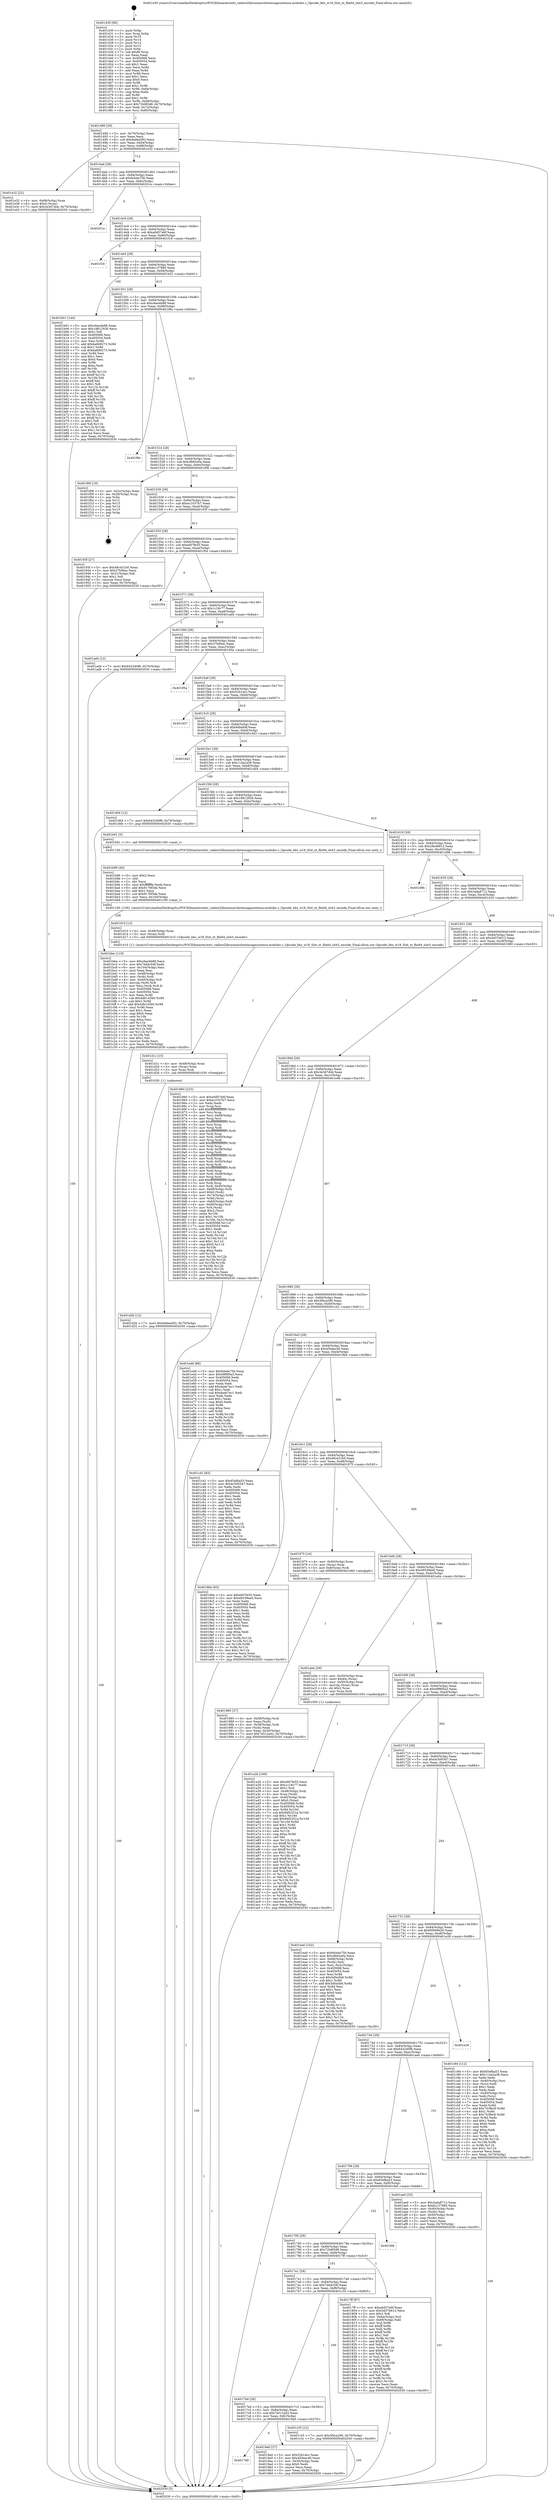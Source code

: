 digraph "0x401430" {
  label = "0x401430 (/mnt/c/Users/mathe/Desktop/tcc/POCII/binaries/extr_radare2librasmarchxtensagnuxtensa-modules.c_Opcode_bbs_w18_Slot_xt_flix64_slot3_encode_Final-ollvm.out::main(0))"
  labelloc = "t"
  node[shape=record]

  Entry [label="",width=0.3,height=0.3,shape=circle,fillcolor=black,style=filled]
  "0x401490" [label="{
     0x401490 [29]\l
     | [instrs]\l
     &nbsp;&nbsp;0x401490 \<+3\>: mov -0x70(%rbp),%eax\l
     &nbsp;&nbsp;0x401493 \<+2\>: mov %eax,%ecx\l
     &nbsp;&nbsp;0x401495 \<+6\>: sub $0x9a9ea592,%ecx\l
     &nbsp;&nbsp;0x40149b \<+6\>: mov %eax,-0x84(%rbp)\l
     &nbsp;&nbsp;0x4014a1 \<+6\>: mov %ecx,-0x88(%rbp)\l
     &nbsp;&nbsp;0x4014a7 \<+6\>: je 0000000000401e32 \<main+0xa02\>\l
  }"]
  "0x401e32" [label="{
     0x401e32 [22]\l
     | [instrs]\l
     &nbsp;&nbsp;0x401e32 \<+4\>: mov -0x68(%rbp),%rax\l
     &nbsp;&nbsp;0x401e36 \<+6\>: movl $0x0,(%rax)\l
     &nbsp;&nbsp;0x401e3c \<+7\>: movl $0x3e3d7dcb,-0x70(%rbp)\l
     &nbsp;&nbsp;0x401e43 \<+5\>: jmp 0000000000402030 \<main+0xc00\>\l
  }"]
  "0x4014ad" [label="{
     0x4014ad [28]\l
     | [instrs]\l
     &nbsp;&nbsp;0x4014ad \<+5\>: jmp 00000000004014b2 \<main+0x82\>\l
     &nbsp;&nbsp;0x4014b2 \<+6\>: mov -0x84(%rbp),%eax\l
     &nbsp;&nbsp;0x4014b8 \<+5\>: sub $0x9cb4e75b,%eax\l
     &nbsp;&nbsp;0x4014bd \<+6\>: mov %eax,-0x8c(%rbp)\l
     &nbsp;&nbsp;0x4014c3 \<+6\>: je 000000000040201e \<main+0xbee\>\l
  }"]
  Exit [label="",width=0.3,height=0.3,shape=circle,fillcolor=black,style=filled,peripheries=2]
  "0x40201e" [label="{
     0x40201e\l
  }", style=dashed]
  "0x4014c9" [label="{
     0x4014c9 [28]\l
     | [instrs]\l
     &nbsp;&nbsp;0x4014c9 \<+5\>: jmp 00000000004014ce \<main+0x9e\>\l
     &nbsp;&nbsp;0x4014ce \<+6\>: mov -0x84(%rbp),%eax\l
     &nbsp;&nbsp;0x4014d4 \<+5\>: sub $0xa0d57e6f,%eax\l
     &nbsp;&nbsp;0x4014d9 \<+6\>: mov %eax,-0x90(%rbp)\l
     &nbsp;&nbsp;0x4014df \<+6\>: je 0000000000401f18 \<main+0xae8\>\l
  }"]
  "0x401d2b" [label="{
     0x401d2b [12]\l
     | [instrs]\l
     &nbsp;&nbsp;0x401d2b \<+7\>: movl $0x9a9ea592,-0x70(%rbp)\l
     &nbsp;&nbsp;0x401d32 \<+5\>: jmp 0000000000402030 \<main+0xc00\>\l
  }"]
  "0x401f18" [label="{
     0x401f18\l
  }", style=dashed]
  "0x4014e5" [label="{
     0x4014e5 [28]\l
     | [instrs]\l
     &nbsp;&nbsp;0x4014e5 \<+5\>: jmp 00000000004014ea \<main+0xba\>\l
     &nbsp;&nbsp;0x4014ea \<+6\>: mov -0x84(%rbp),%eax\l
     &nbsp;&nbsp;0x4014f0 \<+5\>: sub $0xbc137885,%eax\l
     &nbsp;&nbsp;0x4014f5 \<+6\>: mov %eax,-0x94(%rbp)\l
     &nbsp;&nbsp;0x4014fb \<+6\>: je 0000000000401b01 \<main+0x6d1\>\l
  }"]
  "0x401d1c" [label="{
     0x401d1c [15]\l
     | [instrs]\l
     &nbsp;&nbsp;0x401d1c \<+4\>: mov -0x48(%rbp),%rax\l
     &nbsp;&nbsp;0x401d20 \<+3\>: mov (%rax),%rax\l
     &nbsp;&nbsp;0x401d23 \<+3\>: mov %rax,%rdi\l
     &nbsp;&nbsp;0x401d26 \<+5\>: call 0000000000401030 \<free@plt\>\l
     | [calls]\l
     &nbsp;&nbsp;0x401030 \{1\} (unknown)\l
  }"]
  "0x401b01" [label="{
     0x401b01 [144]\l
     | [instrs]\l
     &nbsp;&nbsp;0x401b01 \<+5\>: mov $0xc6ae4b88,%eax\l
     &nbsp;&nbsp;0x401b06 \<+5\>: mov $0x18812926,%ecx\l
     &nbsp;&nbsp;0x401b0b \<+2\>: mov $0x1,%dl\l
     &nbsp;&nbsp;0x401b0d \<+7\>: mov 0x405068,%esi\l
     &nbsp;&nbsp;0x401b14 \<+7\>: mov 0x405054,%edi\l
     &nbsp;&nbsp;0x401b1b \<+3\>: mov %esi,%r8d\l
     &nbsp;&nbsp;0x401b1e \<+7\>: add $0xba8d9273,%r8d\l
     &nbsp;&nbsp;0x401b25 \<+4\>: sub $0x1,%r8d\l
     &nbsp;&nbsp;0x401b29 \<+7\>: sub $0xba8d9273,%r8d\l
     &nbsp;&nbsp;0x401b30 \<+4\>: imul %r8d,%esi\l
     &nbsp;&nbsp;0x401b34 \<+3\>: and $0x1,%esi\l
     &nbsp;&nbsp;0x401b37 \<+3\>: cmp $0x0,%esi\l
     &nbsp;&nbsp;0x401b3a \<+4\>: sete %r9b\l
     &nbsp;&nbsp;0x401b3e \<+3\>: cmp $0xa,%edi\l
     &nbsp;&nbsp;0x401b41 \<+4\>: setl %r10b\l
     &nbsp;&nbsp;0x401b45 \<+3\>: mov %r9b,%r11b\l
     &nbsp;&nbsp;0x401b48 \<+4\>: xor $0xff,%r11b\l
     &nbsp;&nbsp;0x401b4c \<+3\>: mov %r10b,%bl\l
     &nbsp;&nbsp;0x401b4f \<+3\>: xor $0xff,%bl\l
     &nbsp;&nbsp;0x401b52 \<+3\>: xor $0x1,%dl\l
     &nbsp;&nbsp;0x401b55 \<+3\>: mov %r11b,%r14b\l
     &nbsp;&nbsp;0x401b58 \<+4\>: and $0xff,%r14b\l
     &nbsp;&nbsp;0x401b5c \<+3\>: and %dl,%r9b\l
     &nbsp;&nbsp;0x401b5f \<+3\>: mov %bl,%r15b\l
     &nbsp;&nbsp;0x401b62 \<+4\>: and $0xff,%r15b\l
     &nbsp;&nbsp;0x401b66 \<+3\>: and %dl,%r10b\l
     &nbsp;&nbsp;0x401b69 \<+3\>: or %r9b,%r14b\l
     &nbsp;&nbsp;0x401b6c \<+3\>: or %r10b,%r15b\l
     &nbsp;&nbsp;0x401b6f \<+3\>: xor %r15b,%r14b\l
     &nbsp;&nbsp;0x401b72 \<+3\>: or %bl,%r11b\l
     &nbsp;&nbsp;0x401b75 \<+4\>: xor $0xff,%r11b\l
     &nbsp;&nbsp;0x401b79 \<+3\>: or $0x1,%dl\l
     &nbsp;&nbsp;0x401b7c \<+3\>: and %dl,%r11b\l
     &nbsp;&nbsp;0x401b7f \<+3\>: or %r11b,%r14b\l
     &nbsp;&nbsp;0x401b82 \<+4\>: test $0x1,%r14b\l
     &nbsp;&nbsp;0x401b86 \<+3\>: cmovne %ecx,%eax\l
     &nbsp;&nbsp;0x401b89 \<+3\>: mov %eax,-0x70(%rbp)\l
     &nbsp;&nbsp;0x401b8c \<+5\>: jmp 0000000000402030 \<main+0xc00\>\l
  }"]
  "0x401501" [label="{
     0x401501 [28]\l
     | [instrs]\l
     &nbsp;&nbsp;0x401501 \<+5\>: jmp 0000000000401506 \<main+0xd6\>\l
     &nbsp;&nbsp;0x401506 \<+6\>: mov -0x84(%rbp),%eax\l
     &nbsp;&nbsp;0x40150c \<+5\>: sub $0xc6ae4b88,%eax\l
     &nbsp;&nbsp;0x401511 \<+6\>: mov %eax,-0x98(%rbp)\l
     &nbsp;&nbsp;0x401517 \<+6\>: je 0000000000401f8e \<main+0xb5e\>\l
  }"]
  "0x401bbe" [label="{
     0x401bbe [119]\l
     | [instrs]\l
     &nbsp;&nbsp;0x401bbe \<+5\>: mov $0xc6ae4b88,%ecx\l
     &nbsp;&nbsp;0x401bc3 \<+5\>: mov $0x7d4dc04f,%edx\l
     &nbsp;&nbsp;0x401bc8 \<+6\>: mov -0x104(%rbp),%esi\l
     &nbsp;&nbsp;0x401bce \<+3\>: imul %eax,%esi\l
     &nbsp;&nbsp;0x401bd1 \<+4\>: mov -0x48(%rbp),%rdi\l
     &nbsp;&nbsp;0x401bd5 \<+3\>: mov (%rdi),%rdi\l
     &nbsp;&nbsp;0x401bd8 \<+4\>: mov -0x40(%rbp),%r8\l
     &nbsp;&nbsp;0x401bdc \<+3\>: movslq (%r8),%r8\l
     &nbsp;&nbsp;0x401bdf \<+4\>: mov %esi,(%rdi,%r8,4)\l
     &nbsp;&nbsp;0x401be3 \<+7\>: mov 0x405068,%eax\l
     &nbsp;&nbsp;0x401bea \<+7\>: mov 0x405054,%esi\l
     &nbsp;&nbsp;0x401bf1 \<+3\>: mov %eax,%r9d\l
     &nbsp;&nbsp;0x401bf4 \<+7\>: sub $0x4db145b0,%r9d\l
     &nbsp;&nbsp;0x401bfb \<+4\>: sub $0x1,%r9d\l
     &nbsp;&nbsp;0x401bff \<+7\>: add $0x4db145b0,%r9d\l
     &nbsp;&nbsp;0x401c06 \<+4\>: imul %r9d,%eax\l
     &nbsp;&nbsp;0x401c0a \<+3\>: and $0x1,%eax\l
     &nbsp;&nbsp;0x401c0d \<+3\>: cmp $0x0,%eax\l
     &nbsp;&nbsp;0x401c10 \<+4\>: sete %r10b\l
     &nbsp;&nbsp;0x401c14 \<+3\>: cmp $0xa,%esi\l
     &nbsp;&nbsp;0x401c17 \<+4\>: setl %r11b\l
     &nbsp;&nbsp;0x401c1b \<+3\>: mov %r10b,%bl\l
     &nbsp;&nbsp;0x401c1e \<+3\>: and %r11b,%bl\l
     &nbsp;&nbsp;0x401c21 \<+3\>: xor %r11b,%r10b\l
     &nbsp;&nbsp;0x401c24 \<+3\>: or %r10b,%bl\l
     &nbsp;&nbsp;0x401c27 \<+3\>: test $0x1,%bl\l
     &nbsp;&nbsp;0x401c2a \<+3\>: cmovne %edx,%ecx\l
     &nbsp;&nbsp;0x401c2d \<+3\>: mov %ecx,-0x70(%rbp)\l
     &nbsp;&nbsp;0x401c30 \<+5\>: jmp 0000000000402030 \<main+0xc00\>\l
  }"]
  "0x401f8e" [label="{
     0x401f8e\l
  }", style=dashed]
  "0x40151d" [label="{
     0x40151d [28]\l
     | [instrs]\l
     &nbsp;&nbsp;0x40151d \<+5\>: jmp 0000000000401522 \<main+0xf2\>\l
     &nbsp;&nbsp;0x401522 \<+6\>: mov -0x84(%rbp),%eax\l
     &nbsp;&nbsp;0x401528 \<+5\>: sub $0xcfb82e0a,%eax\l
     &nbsp;&nbsp;0x40152d \<+6\>: mov %eax,-0x9c(%rbp)\l
     &nbsp;&nbsp;0x401533 \<+6\>: je 0000000000401f06 \<main+0xad6\>\l
  }"]
  "0x401b96" [label="{
     0x401b96 [40]\l
     | [instrs]\l
     &nbsp;&nbsp;0x401b96 \<+5\>: mov $0x2,%ecx\l
     &nbsp;&nbsp;0x401b9b \<+1\>: cltd\l
     &nbsp;&nbsp;0x401b9c \<+2\>: idiv %ecx\l
     &nbsp;&nbsp;0x401b9e \<+6\>: imul $0xfffffffe,%edx,%ecx\l
     &nbsp;&nbsp;0x401ba4 \<+6\>: add $0x9176f3de,%ecx\l
     &nbsp;&nbsp;0x401baa \<+3\>: add $0x1,%ecx\l
     &nbsp;&nbsp;0x401bad \<+6\>: sub $0x9176f3de,%ecx\l
     &nbsp;&nbsp;0x401bb3 \<+6\>: mov %ecx,-0x104(%rbp)\l
     &nbsp;&nbsp;0x401bb9 \<+5\>: call 0000000000401160 \<next_i\>\l
     | [calls]\l
     &nbsp;&nbsp;0x401160 \{100\} (/mnt/c/Users/mathe/Desktop/tcc/POCII/binaries/extr_radare2librasmarchxtensagnuxtensa-modules.c_Opcode_bbs_w18_Slot_xt_flix64_slot3_encode_Final-ollvm.out::next_i)\l
  }"]
  "0x401f06" [label="{
     0x401f06 [18]\l
     | [instrs]\l
     &nbsp;&nbsp;0x401f06 \<+3\>: mov -0x2c(%rbp),%eax\l
     &nbsp;&nbsp;0x401f09 \<+4\>: lea -0x28(%rbp),%rsp\l
     &nbsp;&nbsp;0x401f0d \<+1\>: pop %rbx\l
     &nbsp;&nbsp;0x401f0e \<+2\>: pop %r12\l
     &nbsp;&nbsp;0x401f10 \<+2\>: pop %r13\l
     &nbsp;&nbsp;0x401f12 \<+2\>: pop %r14\l
     &nbsp;&nbsp;0x401f14 \<+2\>: pop %r15\l
     &nbsp;&nbsp;0x401f16 \<+1\>: pop %rbp\l
     &nbsp;&nbsp;0x401f17 \<+1\>: ret\l
  }"]
  "0x401539" [label="{
     0x401539 [28]\l
     | [instrs]\l
     &nbsp;&nbsp;0x401539 \<+5\>: jmp 000000000040153e \<main+0x10e\>\l
     &nbsp;&nbsp;0x40153e \<+6\>: mov -0x84(%rbp),%eax\l
     &nbsp;&nbsp;0x401544 \<+5\>: sub $0xec1037b7,%eax\l
     &nbsp;&nbsp;0x401549 \<+6\>: mov %eax,-0xa0(%rbp)\l
     &nbsp;&nbsp;0x40154f \<+6\>: je 000000000040193f \<main+0x50f\>\l
  }"]
  "0x401a2b" [label="{
     0x401a2b [169]\l
     | [instrs]\l
     &nbsp;&nbsp;0x401a2b \<+5\>: mov $0xefd7fe55,%ecx\l
     &nbsp;&nbsp;0x401a30 \<+5\>: mov $0x1c18c77,%edx\l
     &nbsp;&nbsp;0x401a35 \<+3\>: mov $0x1,%sil\l
     &nbsp;&nbsp;0x401a38 \<+4\>: mov -0x48(%rbp),%rdi\l
     &nbsp;&nbsp;0x401a3c \<+3\>: mov %rax,(%rdi)\l
     &nbsp;&nbsp;0x401a3f \<+4\>: mov -0x40(%rbp),%rax\l
     &nbsp;&nbsp;0x401a43 \<+6\>: movl $0x0,(%rax)\l
     &nbsp;&nbsp;0x401a49 \<+8\>: mov 0x405068,%r8d\l
     &nbsp;&nbsp;0x401a51 \<+8\>: mov 0x405054,%r9d\l
     &nbsp;&nbsp;0x401a59 \<+3\>: mov %r8d,%r10d\l
     &nbsp;&nbsp;0x401a5c \<+7\>: sub $0x94f2251a,%r10d\l
     &nbsp;&nbsp;0x401a63 \<+4\>: sub $0x1,%r10d\l
     &nbsp;&nbsp;0x401a67 \<+7\>: add $0x94f2251a,%r10d\l
     &nbsp;&nbsp;0x401a6e \<+4\>: imul %r10d,%r8d\l
     &nbsp;&nbsp;0x401a72 \<+4\>: and $0x1,%r8d\l
     &nbsp;&nbsp;0x401a76 \<+4\>: cmp $0x0,%r8d\l
     &nbsp;&nbsp;0x401a7a \<+4\>: sete %r11b\l
     &nbsp;&nbsp;0x401a7e \<+4\>: cmp $0xa,%r9d\l
     &nbsp;&nbsp;0x401a82 \<+3\>: setl %bl\l
     &nbsp;&nbsp;0x401a85 \<+3\>: mov %r11b,%r14b\l
     &nbsp;&nbsp;0x401a88 \<+4\>: xor $0xff,%r14b\l
     &nbsp;&nbsp;0x401a8c \<+3\>: mov %bl,%r15b\l
     &nbsp;&nbsp;0x401a8f \<+4\>: xor $0xff,%r15b\l
     &nbsp;&nbsp;0x401a93 \<+4\>: xor $0x1,%sil\l
     &nbsp;&nbsp;0x401a97 \<+3\>: mov %r14b,%r12b\l
     &nbsp;&nbsp;0x401a9a \<+4\>: and $0xff,%r12b\l
     &nbsp;&nbsp;0x401a9e \<+3\>: and %sil,%r11b\l
     &nbsp;&nbsp;0x401aa1 \<+3\>: mov %r15b,%r13b\l
     &nbsp;&nbsp;0x401aa4 \<+4\>: and $0xff,%r13b\l
     &nbsp;&nbsp;0x401aa8 \<+3\>: and %sil,%bl\l
     &nbsp;&nbsp;0x401aab \<+3\>: or %r11b,%r12b\l
     &nbsp;&nbsp;0x401aae \<+3\>: or %bl,%r13b\l
     &nbsp;&nbsp;0x401ab1 \<+3\>: xor %r13b,%r12b\l
     &nbsp;&nbsp;0x401ab4 \<+3\>: or %r15b,%r14b\l
     &nbsp;&nbsp;0x401ab7 \<+4\>: xor $0xff,%r14b\l
     &nbsp;&nbsp;0x401abb \<+4\>: or $0x1,%sil\l
     &nbsp;&nbsp;0x401abf \<+3\>: and %sil,%r14b\l
     &nbsp;&nbsp;0x401ac2 \<+3\>: or %r14b,%r12b\l
     &nbsp;&nbsp;0x401ac5 \<+4\>: test $0x1,%r12b\l
     &nbsp;&nbsp;0x401ac9 \<+3\>: cmovne %edx,%ecx\l
     &nbsp;&nbsp;0x401acc \<+3\>: mov %ecx,-0x70(%rbp)\l
     &nbsp;&nbsp;0x401acf \<+5\>: jmp 0000000000402030 \<main+0xc00\>\l
  }"]
  "0x40193f" [label="{
     0x40193f [27]\l
     | [instrs]\l
     &nbsp;&nbsp;0x40193f \<+5\>: mov $0x48c431b0,%eax\l
     &nbsp;&nbsp;0x401944 \<+5\>: mov $0x37b90ec,%ecx\l
     &nbsp;&nbsp;0x401949 \<+3\>: mov -0x31(%rbp),%dl\l
     &nbsp;&nbsp;0x40194c \<+3\>: test $0x1,%dl\l
     &nbsp;&nbsp;0x40194f \<+3\>: cmovne %ecx,%eax\l
     &nbsp;&nbsp;0x401952 \<+3\>: mov %eax,-0x70(%rbp)\l
     &nbsp;&nbsp;0x401955 \<+5\>: jmp 0000000000402030 \<main+0xc00\>\l
  }"]
  "0x401555" [label="{
     0x401555 [28]\l
     | [instrs]\l
     &nbsp;&nbsp;0x401555 \<+5\>: jmp 000000000040155a \<main+0x12a\>\l
     &nbsp;&nbsp;0x40155a \<+6\>: mov -0x84(%rbp),%eax\l
     &nbsp;&nbsp;0x401560 \<+5\>: sub $0xefd7fe55,%eax\l
     &nbsp;&nbsp;0x401565 \<+6\>: mov %eax,-0xa4(%rbp)\l
     &nbsp;&nbsp;0x40156b \<+6\>: je 0000000000401f54 \<main+0xb24\>\l
  }"]
  "0x4017d9" [label="{
     0x4017d9\l
  }", style=dashed]
  "0x401f54" [label="{
     0x401f54\l
  }", style=dashed]
  "0x401571" [label="{
     0x401571 [28]\l
     | [instrs]\l
     &nbsp;&nbsp;0x401571 \<+5\>: jmp 0000000000401576 \<main+0x146\>\l
     &nbsp;&nbsp;0x401576 \<+6\>: mov -0x84(%rbp),%eax\l
     &nbsp;&nbsp;0x40157c \<+5\>: sub $0x1c18c77,%eax\l
     &nbsp;&nbsp;0x401581 \<+6\>: mov %eax,-0xa8(%rbp)\l
     &nbsp;&nbsp;0x401587 \<+6\>: je 0000000000401ad4 \<main+0x6a4\>\l
  }"]
  "0x4019a0" [label="{
     0x4019a0 [27]\l
     | [instrs]\l
     &nbsp;&nbsp;0x4019a0 \<+5\>: mov $0x52b1dcc,%eax\l
     &nbsp;&nbsp;0x4019a5 \<+5\>: mov $0x450eec40,%ecx\l
     &nbsp;&nbsp;0x4019aa \<+3\>: mov -0x30(%rbp),%edx\l
     &nbsp;&nbsp;0x4019ad \<+3\>: cmp $0x0,%edx\l
     &nbsp;&nbsp;0x4019b0 \<+3\>: cmove %ecx,%eax\l
     &nbsp;&nbsp;0x4019b3 \<+3\>: mov %eax,-0x70(%rbp)\l
     &nbsp;&nbsp;0x4019b6 \<+5\>: jmp 0000000000402030 \<main+0xc00\>\l
  }"]
  "0x401ad4" [label="{
     0x401ad4 [12]\l
     | [instrs]\l
     &nbsp;&nbsp;0x401ad4 \<+7\>: movl $0x643240f6,-0x70(%rbp)\l
     &nbsp;&nbsp;0x401adb \<+5\>: jmp 0000000000402030 \<main+0xc00\>\l
  }"]
  "0x40158d" [label="{
     0x40158d [28]\l
     | [instrs]\l
     &nbsp;&nbsp;0x40158d \<+5\>: jmp 0000000000401592 \<main+0x162\>\l
     &nbsp;&nbsp;0x401592 \<+6\>: mov -0x84(%rbp),%eax\l
     &nbsp;&nbsp;0x401598 \<+5\>: sub $0x37b90ec,%eax\l
     &nbsp;&nbsp;0x40159d \<+6\>: mov %eax,-0xac(%rbp)\l
     &nbsp;&nbsp;0x4015a3 \<+6\>: je 000000000040195a \<main+0x52a\>\l
  }"]
  "0x4017bd" [label="{
     0x4017bd [28]\l
     | [instrs]\l
     &nbsp;&nbsp;0x4017bd \<+5\>: jmp 00000000004017c2 \<main+0x392\>\l
     &nbsp;&nbsp;0x4017c2 \<+6\>: mov -0x84(%rbp),%eax\l
     &nbsp;&nbsp;0x4017c8 \<+5\>: sub $0x7e512a42,%eax\l
     &nbsp;&nbsp;0x4017cd \<+6\>: mov %eax,-0xfc(%rbp)\l
     &nbsp;&nbsp;0x4017d3 \<+6\>: je 00000000004019a0 \<main+0x570\>\l
  }"]
  "0x40195a" [label="{
     0x40195a\l
  }", style=dashed]
  "0x4015a9" [label="{
     0x4015a9 [28]\l
     | [instrs]\l
     &nbsp;&nbsp;0x4015a9 \<+5\>: jmp 00000000004015ae \<main+0x17e\>\l
     &nbsp;&nbsp;0x4015ae \<+6\>: mov -0x84(%rbp),%eax\l
     &nbsp;&nbsp;0x4015b4 \<+5\>: sub $0x52b1dcc,%eax\l
     &nbsp;&nbsp;0x4015b9 \<+6\>: mov %eax,-0xb0(%rbp)\l
     &nbsp;&nbsp;0x4015bf \<+6\>: je 0000000000401d37 \<main+0x907\>\l
  }"]
  "0x401c35" [label="{
     0x401c35 [12]\l
     | [instrs]\l
     &nbsp;&nbsp;0x401c35 \<+7\>: movl $0x3f4ca290,-0x70(%rbp)\l
     &nbsp;&nbsp;0x401c3c \<+5\>: jmp 0000000000402030 \<main+0xc00\>\l
  }"]
  "0x401d37" [label="{
     0x401d37\l
  }", style=dashed]
  "0x4015c5" [label="{
     0x4015c5 [28]\l
     | [instrs]\l
     &nbsp;&nbsp;0x4015c5 \<+5\>: jmp 00000000004015ca \<main+0x19a\>\l
     &nbsp;&nbsp;0x4015ca \<+6\>: mov -0x84(%rbp),%eax\l
     &nbsp;&nbsp;0x4015d0 \<+5\>: sub $0x9d0a94f,%eax\l
     &nbsp;&nbsp;0x4015d5 \<+6\>: mov %eax,-0xb4(%rbp)\l
     &nbsp;&nbsp;0x4015db \<+6\>: je 0000000000401d43 \<main+0x913\>\l
  }"]
  "0x401985" [label="{
     0x401985 [27]\l
     | [instrs]\l
     &nbsp;&nbsp;0x401985 \<+4\>: mov -0x58(%rbp),%rdi\l
     &nbsp;&nbsp;0x401989 \<+2\>: mov %eax,(%rdi)\l
     &nbsp;&nbsp;0x40198b \<+4\>: mov -0x58(%rbp),%rdi\l
     &nbsp;&nbsp;0x40198f \<+2\>: mov (%rdi),%eax\l
     &nbsp;&nbsp;0x401991 \<+3\>: mov %eax,-0x30(%rbp)\l
     &nbsp;&nbsp;0x401994 \<+7\>: movl $0x7e512a42,-0x70(%rbp)\l
     &nbsp;&nbsp;0x40199b \<+5\>: jmp 0000000000402030 \<main+0xc00\>\l
  }"]
  "0x401d43" [label="{
     0x401d43\l
  }", style=dashed]
  "0x4015e1" [label="{
     0x4015e1 [28]\l
     | [instrs]\l
     &nbsp;&nbsp;0x4015e1 \<+5\>: jmp 00000000004015e6 \<main+0x1b6\>\l
     &nbsp;&nbsp;0x4015e6 \<+6\>: mov -0x84(%rbp),%eax\l
     &nbsp;&nbsp;0x4015ec \<+5\>: sub $0x114a2a38,%eax\l
     &nbsp;&nbsp;0x4015f1 \<+6\>: mov %eax,-0xb8(%rbp)\l
     &nbsp;&nbsp;0x4015f7 \<+6\>: je 0000000000401d04 \<main+0x8d4\>\l
  }"]
  "0x401430" [label="{
     0x401430 [96]\l
     | [instrs]\l
     &nbsp;&nbsp;0x401430 \<+1\>: push %rbp\l
     &nbsp;&nbsp;0x401431 \<+3\>: mov %rsp,%rbp\l
     &nbsp;&nbsp;0x401434 \<+2\>: push %r15\l
     &nbsp;&nbsp;0x401436 \<+2\>: push %r14\l
     &nbsp;&nbsp;0x401438 \<+2\>: push %r13\l
     &nbsp;&nbsp;0x40143a \<+2\>: push %r12\l
     &nbsp;&nbsp;0x40143c \<+1\>: push %rbx\l
     &nbsp;&nbsp;0x40143d \<+7\>: sub $0xf8,%rsp\l
     &nbsp;&nbsp;0x401444 \<+2\>: xor %eax,%eax\l
     &nbsp;&nbsp;0x401446 \<+7\>: mov 0x405068,%ecx\l
     &nbsp;&nbsp;0x40144d \<+7\>: mov 0x405054,%edx\l
     &nbsp;&nbsp;0x401454 \<+3\>: sub $0x1,%eax\l
     &nbsp;&nbsp;0x401457 \<+3\>: mov %ecx,%r8d\l
     &nbsp;&nbsp;0x40145a \<+3\>: add %eax,%r8d\l
     &nbsp;&nbsp;0x40145d \<+4\>: imul %r8d,%ecx\l
     &nbsp;&nbsp;0x401461 \<+3\>: and $0x1,%ecx\l
     &nbsp;&nbsp;0x401464 \<+3\>: cmp $0x0,%ecx\l
     &nbsp;&nbsp;0x401467 \<+4\>: sete %r9b\l
     &nbsp;&nbsp;0x40146b \<+4\>: and $0x1,%r9b\l
     &nbsp;&nbsp;0x40146f \<+4\>: mov %r9b,-0x6a(%rbp)\l
     &nbsp;&nbsp;0x401473 \<+3\>: cmp $0xa,%edx\l
     &nbsp;&nbsp;0x401476 \<+4\>: setl %r9b\l
     &nbsp;&nbsp;0x40147a \<+4\>: and $0x1,%r9b\l
     &nbsp;&nbsp;0x40147e \<+4\>: mov %r9b,-0x69(%rbp)\l
     &nbsp;&nbsp;0x401482 \<+7\>: movl $0x72b9f3d8,-0x70(%rbp)\l
     &nbsp;&nbsp;0x401489 \<+3\>: mov %edi,-0x74(%rbp)\l
     &nbsp;&nbsp;0x40148c \<+4\>: mov %rsi,-0x80(%rbp)\l
  }"]
  "0x401d04" [label="{
     0x401d04 [12]\l
     | [instrs]\l
     &nbsp;&nbsp;0x401d04 \<+7\>: movl $0x643240f6,-0x70(%rbp)\l
     &nbsp;&nbsp;0x401d0b \<+5\>: jmp 0000000000402030 \<main+0xc00\>\l
  }"]
  "0x4015fd" [label="{
     0x4015fd [28]\l
     | [instrs]\l
     &nbsp;&nbsp;0x4015fd \<+5\>: jmp 0000000000401602 \<main+0x1d2\>\l
     &nbsp;&nbsp;0x401602 \<+6\>: mov -0x84(%rbp),%eax\l
     &nbsp;&nbsp;0x401608 \<+5\>: sub $0x18812926,%eax\l
     &nbsp;&nbsp;0x40160d \<+6\>: mov %eax,-0xbc(%rbp)\l
     &nbsp;&nbsp;0x401613 \<+6\>: je 0000000000401b91 \<main+0x761\>\l
  }"]
  "0x402030" [label="{
     0x402030 [5]\l
     | [instrs]\l
     &nbsp;&nbsp;0x402030 \<+5\>: jmp 0000000000401490 \<main+0x60\>\l
  }"]
  "0x401b91" [label="{
     0x401b91 [5]\l
     | [instrs]\l
     &nbsp;&nbsp;0x401b91 \<+5\>: call 0000000000401160 \<next_i\>\l
     | [calls]\l
     &nbsp;&nbsp;0x401160 \{100\} (/mnt/c/Users/mathe/Desktop/tcc/POCII/binaries/extr_radare2librasmarchxtensagnuxtensa-modules.c_Opcode_bbs_w18_Slot_xt_flix64_slot3_encode_Final-ollvm.out::next_i)\l
  }"]
  "0x401619" [label="{
     0x401619 [28]\l
     | [instrs]\l
     &nbsp;&nbsp;0x401619 \<+5\>: jmp 000000000040161e \<main+0x1ee\>\l
     &nbsp;&nbsp;0x40161e \<+6\>: mov -0x84(%rbp),%eax\l
     &nbsp;&nbsp;0x401624 \<+5\>: sub $0x29e48912,%eax\l
     &nbsp;&nbsp;0x401629 \<+6\>: mov %eax,-0xc0(%rbp)\l
     &nbsp;&nbsp;0x40162f \<+6\>: je 0000000000401d9b \<main+0x96b\>\l
  }"]
  "0x4017a1" [label="{
     0x4017a1 [28]\l
     | [instrs]\l
     &nbsp;&nbsp;0x4017a1 \<+5\>: jmp 00000000004017a6 \<main+0x376\>\l
     &nbsp;&nbsp;0x4017a6 \<+6\>: mov -0x84(%rbp),%eax\l
     &nbsp;&nbsp;0x4017ac \<+5\>: sub $0x7d4dc04f,%eax\l
     &nbsp;&nbsp;0x4017b1 \<+6\>: mov %eax,-0xf8(%rbp)\l
     &nbsp;&nbsp;0x4017b7 \<+6\>: je 0000000000401c35 \<main+0x805\>\l
  }"]
  "0x401d9b" [label="{
     0x401d9b\l
  }", style=dashed]
  "0x401635" [label="{
     0x401635 [28]\l
     | [instrs]\l
     &nbsp;&nbsp;0x401635 \<+5\>: jmp 000000000040163a \<main+0x20a\>\l
     &nbsp;&nbsp;0x40163a \<+6\>: mov -0x84(%rbp),%eax\l
     &nbsp;&nbsp;0x401640 \<+5\>: sub $0x3ada8712,%eax\l
     &nbsp;&nbsp;0x401645 \<+6\>: mov %eax,-0xc4(%rbp)\l
     &nbsp;&nbsp;0x40164b \<+6\>: je 0000000000401d10 \<main+0x8e0\>\l
  }"]
  "0x4017ff" [label="{
     0x4017ff [97]\l
     | [instrs]\l
     &nbsp;&nbsp;0x4017ff \<+5\>: mov $0xa0d57e6f,%eax\l
     &nbsp;&nbsp;0x401804 \<+5\>: mov $0x3d37b612,%ecx\l
     &nbsp;&nbsp;0x401809 \<+2\>: mov $0x1,%dl\l
     &nbsp;&nbsp;0x40180b \<+4\>: mov -0x6a(%rbp),%sil\l
     &nbsp;&nbsp;0x40180f \<+4\>: mov -0x69(%rbp),%dil\l
     &nbsp;&nbsp;0x401813 \<+3\>: mov %sil,%r8b\l
     &nbsp;&nbsp;0x401816 \<+4\>: xor $0xff,%r8b\l
     &nbsp;&nbsp;0x40181a \<+3\>: mov %dil,%r9b\l
     &nbsp;&nbsp;0x40181d \<+4\>: xor $0xff,%r9b\l
     &nbsp;&nbsp;0x401821 \<+3\>: xor $0x1,%dl\l
     &nbsp;&nbsp;0x401824 \<+3\>: mov %r8b,%r10b\l
     &nbsp;&nbsp;0x401827 \<+4\>: and $0xff,%r10b\l
     &nbsp;&nbsp;0x40182b \<+3\>: and %dl,%sil\l
     &nbsp;&nbsp;0x40182e \<+3\>: mov %r9b,%r11b\l
     &nbsp;&nbsp;0x401831 \<+4\>: and $0xff,%r11b\l
     &nbsp;&nbsp;0x401835 \<+3\>: and %dl,%dil\l
     &nbsp;&nbsp;0x401838 \<+3\>: or %sil,%r10b\l
     &nbsp;&nbsp;0x40183b \<+3\>: or %dil,%r11b\l
     &nbsp;&nbsp;0x40183e \<+3\>: xor %r11b,%r10b\l
     &nbsp;&nbsp;0x401841 \<+3\>: or %r9b,%r8b\l
     &nbsp;&nbsp;0x401844 \<+4\>: xor $0xff,%r8b\l
     &nbsp;&nbsp;0x401848 \<+3\>: or $0x1,%dl\l
     &nbsp;&nbsp;0x40184b \<+3\>: and %dl,%r8b\l
     &nbsp;&nbsp;0x40184e \<+3\>: or %r8b,%r10b\l
     &nbsp;&nbsp;0x401851 \<+4\>: test $0x1,%r10b\l
     &nbsp;&nbsp;0x401855 \<+3\>: cmovne %ecx,%eax\l
     &nbsp;&nbsp;0x401858 \<+3\>: mov %eax,-0x70(%rbp)\l
     &nbsp;&nbsp;0x40185b \<+5\>: jmp 0000000000402030 \<main+0xc00\>\l
  }"]
  "0x401d10" [label="{
     0x401d10 [12]\l
     | [instrs]\l
     &nbsp;&nbsp;0x401d10 \<+4\>: mov -0x48(%rbp),%rax\l
     &nbsp;&nbsp;0x401d14 \<+3\>: mov (%rax),%rdi\l
     &nbsp;&nbsp;0x401d17 \<+5\>: call 0000000000401410 \<Opcode_bbs_w18_Slot_xt_flix64_slot3_encode\>\l
     | [calls]\l
     &nbsp;&nbsp;0x401410 \{1\} (/mnt/c/Users/mathe/Desktop/tcc/POCII/binaries/extr_radare2librasmarchxtensagnuxtensa-modules.c_Opcode_bbs_w18_Slot_xt_flix64_slot3_encode_Final-ollvm.out::Opcode_bbs_w18_Slot_xt_flix64_slot3_encode)\l
  }"]
  "0x401651" [label="{
     0x401651 [28]\l
     | [instrs]\l
     &nbsp;&nbsp;0x401651 \<+5\>: jmp 0000000000401656 \<main+0x226\>\l
     &nbsp;&nbsp;0x401656 \<+6\>: mov -0x84(%rbp),%eax\l
     &nbsp;&nbsp;0x40165c \<+5\>: sub $0x3d37b612,%eax\l
     &nbsp;&nbsp;0x401661 \<+6\>: mov %eax,-0xc8(%rbp)\l
     &nbsp;&nbsp;0x401667 \<+6\>: je 0000000000401860 \<main+0x430\>\l
  }"]
  "0x401785" [label="{
     0x401785 [28]\l
     | [instrs]\l
     &nbsp;&nbsp;0x401785 \<+5\>: jmp 000000000040178a \<main+0x35a\>\l
     &nbsp;&nbsp;0x40178a \<+6\>: mov -0x84(%rbp),%eax\l
     &nbsp;&nbsp;0x401790 \<+5\>: sub $0x72b9f3d8,%eax\l
     &nbsp;&nbsp;0x401795 \<+6\>: mov %eax,-0xf4(%rbp)\l
     &nbsp;&nbsp;0x40179b \<+6\>: je 00000000004017ff \<main+0x3cf\>\l
  }"]
  "0x401860" [label="{
     0x401860 [223]\l
     | [instrs]\l
     &nbsp;&nbsp;0x401860 \<+5\>: mov $0xa0d57e6f,%eax\l
     &nbsp;&nbsp;0x401865 \<+5\>: mov $0xec1037b7,%ecx\l
     &nbsp;&nbsp;0x40186a \<+2\>: xor %edx,%edx\l
     &nbsp;&nbsp;0x40186c \<+3\>: mov %rsp,%rsi\l
     &nbsp;&nbsp;0x40186f \<+4\>: add $0xfffffffffffffff0,%rsi\l
     &nbsp;&nbsp;0x401873 \<+3\>: mov %rsi,%rsp\l
     &nbsp;&nbsp;0x401876 \<+4\>: mov %rsi,-0x68(%rbp)\l
     &nbsp;&nbsp;0x40187a \<+3\>: mov %rsp,%rsi\l
     &nbsp;&nbsp;0x40187d \<+4\>: add $0xfffffffffffffff0,%rsi\l
     &nbsp;&nbsp;0x401881 \<+3\>: mov %rsi,%rsp\l
     &nbsp;&nbsp;0x401884 \<+3\>: mov %rsp,%rdi\l
     &nbsp;&nbsp;0x401887 \<+4\>: add $0xfffffffffffffff0,%rdi\l
     &nbsp;&nbsp;0x40188b \<+3\>: mov %rdi,%rsp\l
     &nbsp;&nbsp;0x40188e \<+4\>: mov %rdi,-0x60(%rbp)\l
     &nbsp;&nbsp;0x401892 \<+3\>: mov %rsp,%rdi\l
     &nbsp;&nbsp;0x401895 \<+4\>: add $0xfffffffffffffff0,%rdi\l
     &nbsp;&nbsp;0x401899 \<+3\>: mov %rdi,%rsp\l
     &nbsp;&nbsp;0x40189c \<+4\>: mov %rdi,-0x58(%rbp)\l
     &nbsp;&nbsp;0x4018a0 \<+3\>: mov %rsp,%rdi\l
     &nbsp;&nbsp;0x4018a3 \<+4\>: add $0xfffffffffffffff0,%rdi\l
     &nbsp;&nbsp;0x4018a7 \<+3\>: mov %rdi,%rsp\l
     &nbsp;&nbsp;0x4018aa \<+4\>: mov %rdi,-0x50(%rbp)\l
     &nbsp;&nbsp;0x4018ae \<+3\>: mov %rsp,%rdi\l
     &nbsp;&nbsp;0x4018b1 \<+4\>: add $0xfffffffffffffff0,%rdi\l
     &nbsp;&nbsp;0x4018b5 \<+3\>: mov %rdi,%rsp\l
     &nbsp;&nbsp;0x4018b8 \<+4\>: mov %rdi,-0x48(%rbp)\l
     &nbsp;&nbsp;0x4018bc \<+3\>: mov %rsp,%rdi\l
     &nbsp;&nbsp;0x4018bf \<+4\>: add $0xfffffffffffffff0,%rdi\l
     &nbsp;&nbsp;0x4018c3 \<+3\>: mov %rdi,%rsp\l
     &nbsp;&nbsp;0x4018c6 \<+4\>: mov %rdi,-0x40(%rbp)\l
     &nbsp;&nbsp;0x4018ca \<+4\>: mov -0x68(%rbp),%rdi\l
     &nbsp;&nbsp;0x4018ce \<+6\>: movl $0x0,(%rdi)\l
     &nbsp;&nbsp;0x4018d4 \<+4\>: mov -0x74(%rbp),%r8d\l
     &nbsp;&nbsp;0x4018d8 \<+3\>: mov %r8d,(%rsi)\l
     &nbsp;&nbsp;0x4018db \<+4\>: mov -0x60(%rbp),%rdi\l
     &nbsp;&nbsp;0x4018df \<+4\>: mov -0x80(%rbp),%r9\l
     &nbsp;&nbsp;0x4018e3 \<+3\>: mov %r9,(%rdi)\l
     &nbsp;&nbsp;0x4018e6 \<+3\>: cmpl $0x2,(%rsi)\l
     &nbsp;&nbsp;0x4018e9 \<+4\>: setne %r10b\l
     &nbsp;&nbsp;0x4018ed \<+4\>: and $0x1,%r10b\l
     &nbsp;&nbsp;0x4018f1 \<+4\>: mov %r10b,-0x31(%rbp)\l
     &nbsp;&nbsp;0x4018f5 \<+8\>: mov 0x405068,%r11d\l
     &nbsp;&nbsp;0x4018fd \<+7\>: mov 0x405054,%ebx\l
     &nbsp;&nbsp;0x401904 \<+3\>: sub $0x1,%edx\l
     &nbsp;&nbsp;0x401907 \<+3\>: mov %r11d,%r14d\l
     &nbsp;&nbsp;0x40190a \<+3\>: add %edx,%r14d\l
     &nbsp;&nbsp;0x40190d \<+4\>: imul %r14d,%r11d\l
     &nbsp;&nbsp;0x401911 \<+4\>: and $0x1,%r11d\l
     &nbsp;&nbsp;0x401915 \<+4\>: cmp $0x0,%r11d\l
     &nbsp;&nbsp;0x401919 \<+4\>: sete %r10b\l
     &nbsp;&nbsp;0x40191d \<+3\>: cmp $0xa,%ebx\l
     &nbsp;&nbsp;0x401920 \<+4\>: setl %r15b\l
     &nbsp;&nbsp;0x401924 \<+3\>: mov %r10b,%r12b\l
     &nbsp;&nbsp;0x401927 \<+3\>: and %r15b,%r12b\l
     &nbsp;&nbsp;0x40192a \<+3\>: xor %r15b,%r10b\l
     &nbsp;&nbsp;0x40192d \<+3\>: or %r10b,%r12b\l
     &nbsp;&nbsp;0x401930 \<+4\>: test $0x1,%r12b\l
     &nbsp;&nbsp;0x401934 \<+3\>: cmovne %ecx,%eax\l
     &nbsp;&nbsp;0x401937 \<+3\>: mov %eax,-0x70(%rbp)\l
     &nbsp;&nbsp;0x40193a \<+5\>: jmp 0000000000402030 \<main+0xc00\>\l
  }"]
  "0x40166d" [label="{
     0x40166d [28]\l
     | [instrs]\l
     &nbsp;&nbsp;0x40166d \<+5\>: jmp 0000000000401672 \<main+0x242\>\l
     &nbsp;&nbsp;0x401672 \<+6\>: mov -0x84(%rbp),%eax\l
     &nbsp;&nbsp;0x401678 \<+5\>: sub $0x3e3d7dcb,%eax\l
     &nbsp;&nbsp;0x40167d \<+6\>: mov %eax,-0xcc(%rbp)\l
     &nbsp;&nbsp;0x401683 \<+6\>: je 0000000000401e48 \<main+0xa18\>\l
  }"]
  "0x401fe6" [label="{
     0x401fe6\l
  }", style=dashed]
  "0x401e48" [label="{
     0x401e48 [88]\l
     | [instrs]\l
     &nbsp;&nbsp;0x401e48 \<+5\>: mov $0x9cb4e75b,%eax\l
     &nbsp;&nbsp;0x401e4d \<+5\>: mov $0x49f6f5a3,%ecx\l
     &nbsp;&nbsp;0x401e52 \<+7\>: mov 0x405068,%edx\l
     &nbsp;&nbsp;0x401e59 \<+7\>: mov 0x405054,%esi\l
     &nbsp;&nbsp;0x401e60 \<+2\>: mov %edx,%edi\l
     &nbsp;&nbsp;0x401e62 \<+6\>: add $0xdaeb7ec1,%edi\l
     &nbsp;&nbsp;0x401e68 \<+3\>: sub $0x1,%edi\l
     &nbsp;&nbsp;0x401e6b \<+6\>: sub $0xdaeb7ec1,%edi\l
     &nbsp;&nbsp;0x401e71 \<+3\>: imul %edi,%edx\l
     &nbsp;&nbsp;0x401e74 \<+3\>: and $0x1,%edx\l
     &nbsp;&nbsp;0x401e77 \<+3\>: cmp $0x0,%edx\l
     &nbsp;&nbsp;0x401e7a \<+4\>: sete %r8b\l
     &nbsp;&nbsp;0x401e7e \<+3\>: cmp $0xa,%esi\l
     &nbsp;&nbsp;0x401e81 \<+4\>: setl %r9b\l
     &nbsp;&nbsp;0x401e85 \<+3\>: mov %r8b,%r10b\l
     &nbsp;&nbsp;0x401e88 \<+3\>: and %r9b,%r10b\l
     &nbsp;&nbsp;0x401e8b \<+3\>: xor %r9b,%r8b\l
     &nbsp;&nbsp;0x401e8e \<+3\>: or %r8b,%r10b\l
     &nbsp;&nbsp;0x401e91 \<+4\>: test $0x1,%r10b\l
     &nbsp;&nbsp;0x401e95 \<+3\>: cmovne %ecx,%eax\l
     &nbsp;&nbsp;0x401e98 \<+3\>: mov %eax,-0x70(%rbp)\l
     &nbsp;&nbsp;0x401e9b \<+5\>: jmp 0000000000402030 \<main+0xc00\>\l
  }"]
  "0x401689" [label="{
     0x401689 [28]\l
     | [instrs]\l
     &nbsp;&nbsp;0x401689 \<+5\>: jmp 000000000040168e \<main+0x25e\>\l
     &nbsp;&nbsp;0x40168e \<+6\>: mov -0x84(%rbp),%eax\l
     &nbsp;&nbsp;0x401694 \<+5\>: sub $0x3f4ca290,%eax\l
     &nbsp;&nbsp;0x401699 \<+6\>: mov %eax,-0xd0(%rbp)\l
     &nbsp;&nbsp;0x40169f \<+6\>: je 0000000000401c41 \<main+0x811\>\l
  }"]
  "0x401769" [label="{
     0x401769 [28]\l
     | [instrs]\l
     &nbsp;&nbsp;0x401769 \<+5\>: jmp 000000000040176e \<main+0x33e\>\l
     &nbsp;&nbsp;0x40176e \<+6\>: mov -0x84(%rbp),%eax\l
     &nbsp;&nbsp;0x401774 \<+5\>: sub $0x65efba53,%eax\l
     &nbsp;&nbsp;0x401779 \<+6\>: mov %eax,-0xf0(%rbp)\l
     &nbsp;&nbsp;0x40177f \<+6\>: je 0000000000401fe6 \<main+0xbb6\>\l
  }"]
  "0x401c41" [label="{
     0x401c41 [83]\l
     | [instrs]\l
     &nbsp;&nbsp;0x401c41 \<+5\>: mov $0x65efba53,%eax\l
     &nbsp;&nbsp;0x401c46 \<+5\>: mov $0x4c500347,%ecx\l
     &nbsp;&nbsp;0x401c4b \<+2\>: xor %edx,%edx\l
     &nbsp;&nbsp;0x401c4d \<+7\>: mov 0x405068,%esi\l
     &nbsp;&nbsp;0x401c54 \<+7\>: mov 0x405054,%edi\l
     &nbsp;&nbsp;0x401c5b \<+3\>: sub $0x1,%edx\l
     &nbsp;&nbsp;0x401c5e \<+3\>: mov %esi,%r8d\l
     &nbsp;&nbsp;0x401c61 \<+3\>: add %edx,%r8d\l
     &nbsp;&nbsp;0x401c64 \<+4\>: imul %r8d,%esi\l
     &nbsp;&nbsp;0x401c68 \<+3\>: and $0x1,%esi\l
     &nbsp;&nbsp;0x401c6b \<+3\>: cmp $0x0,%esi\l
     &nbsp;&nbsp;0x401c6e \<+4\>: sete %r9b\l
     &nbsp;&nbsp;0x401c72 \<+3\>: cmp $0xa,%edi\l
     &nbsp;&nbsp;0x401c75 \<+4\>: setl %r10b\l
     &nbsp;&nbsp;0x401c79 \<+3\>: mov %r9b,%r11b\l
     &nbsp;&nbsp;0x401c7c \<+3\>: and %r10b,%r11b\l
     &nbsp;&nbsp;0x401c7f \<+3\>: xor %r10b,%r9b\l
     &nbsp;&nbsp;0x401c82 \<+3\>: or %r9b,%r11b\l
     &nbsp;&nbsp;0x401c85 \<+4\>: test $0x1,%r11b\l
     &nbsp;&nbsp;0x401c89 \<+3\>: cmovne %ecx,%eax\l
     &nbsp;&nbsp;0x401c8c \<+3\>: mov %eax,-0x70(%rbp)\l
     &nbsp;&nbsp;0x401c8f \<+5\>: jmp 0000000000402030 \<main+0xc00\>\l
  }"]
  "0x4016a5" [label="{
     0x4016a5 [28]\l
     | [instrs]\l
     &nbsp;&nbsp;0x4016a5 \<+5\>: jmp 00000000004016aa \<main+0x27a\>\l
     &nbsp;&nbsp;0x4016aa \<+6\>: mov -0x84(%rbp),%eax\l
     &nbsp;&nbsp;0x4016b0 \<+5\>: sub $0x450eec40,%eax\l
     &nbsp;&nbsp;0x4016b5 \<+6\>: mov %eax,-0xd4(%rbp)\l
     &nbsp;&nbsp;0x4016bb \<+6\>: je 00000000004019bb \<main+0x58b\>\l
  }"]
  "0x401ae0" [label="{
     0x401ae0 [33]\l
     | [instrs]\l
     &nbsp;&nbsp;0x401ae0 \<+5\>: mov $0x3ada8712,%eax\l
     &nbsp;&nbsp;0x401ae5 \<+5\>: mov $0xbc137885,%ecx\l
     &nbsp;&nbsp;0x401aea \<+4\>: mov -0x40(%rbp),%rdx\l
     &nbsp;&nbsp;0x401aee \<+2\>: mov (%rdx),%esi\l
     &nbsp;&nbsp;0x401af0 \<+4\>: mov -0x50(%rbp),%rdx\l
     &nbsp;&nbsp;0x401af4 \<+2\>: cmp (%rdx),%esi\l
     &nbsp;&nbsp;0x401af6 \<+3\>: cmovl %ecx,%eax\l
     &nbsp;&nbsp;0x401af9 \<+3\>: mov %eax,-0x70(%rbp)\l
     &nbsp;&nbsp;0x401afc \<+5\>: jmp 0000000000402030 \<main+0xc00\>\l
  }"]
  "0x4019bb" [label="{
     0x4019bb [83]\l
     | [instrs]\l
     &nbsp;&nbsp;0x4019bb \<+5\>: mov $0xefd7fe55,%eax\l
     &nbsp;&nbsp;0x4019c0 \<+5\>: mov $0x49339ee0,%ecx\l
     &nbsp;&nbsp;0x4019c5 \<+2\>: xor %edx,%edx\l
     &nbsp;&nbsp;0x4019c7 \<+7\>: mov 0x405068,%esi\l
     &nbsp;&nbsp;0x4019ce \<+7\>: mov 0x405054,%edi\l
     &nbsp;&nbsp;0x4019d5 \<+3\>: sub $0x1,%edx\l
     &nbsp;&nbsp;0x4019d8 \<+3\>: mov %esi,%r8d\l
     &nbsp;&nbsp;0x4019db \<+3\>: add %edx,%r8d\l
     &nbsp;&nbsp;0x4019de \<+4\>: imul %r8d,%esi\l
     &nbsp;&nbsp;0x4019e2 \<+3\>: and $0x1,%esi\l
     &nbsp;&nbsp;0x4019e5 \<+3\>: cmp $0x0,%esi\l
     &nbsp;&nbsp;0x4019e8 \<+4\>: sete %r9b\l
     &nbsp;&nbsp;0x4019ec \<+3\>: cmp $0xa,%edi\l
     &nbsp;&nbsp;0x4019ef \<+4\>: setl %r10b\l
     &nbsp;&nbsp;0x4019f3 \<+3\>: mov %r9b,%r11b\l
     &nbsp;&nbsp;0x4019f6 \<+3\>: and %r10b,%r11b\l
     &nbsp;&nbsp;0x4019f9 \<+3\>: xor %r10b,%r9b\l
     &nbsp;&nbsp;0x4019fc \<+3\>: or %r9b,%r11b\l
     &nbsp;&nbsp;0x4019ff \<+4\>: test $0x1,%r11b\l
     &nbsp;&nbsp;0x401a03 \<+3\>: cmovne %ecx,%eax\l
     &nbsp;&nbsp;0x401a06 \<+3\>: mov %eax,-0x70(%rbp)\l
     &nbsp;&nbsp;0x401a09 \<+5\>: jmp 0000000000402030 \<main+0xc00\>\l
  }"]
  "0x4016c1" [label="{
     0x4016c1 [28]\l
     | [instrs]\l
     &nbsp;&nbsp;0x4016c1 \<+5\>: jmp 00000000004016c6 \<main+0x296\>\l
     &nbsp;&nbsp;0x4016c6 \<+6\>: mov -0x84(%rbp),%eax\l
     &nbsp;&nbsp;0x4016cc \<+5\>: sub $0x48c431b0,%eax\l
     &nbsp;&nbsp;0x4016d1 \<+6\>: mov %eax,-0xd8(%rbp)\l
     &nbsp;&nbsp;0x4016d7 \<+6\>: je 0000000000401975 \<main+0x545\>\l
  }"]
  "0x40174d" [label="{
     0x40174d [28]\l
     | [instrs]\l
     &nbsp;&nbsp;0x40174d \<+5\>: jmp 0000000000401752 \<main+0x322\>\l
     &nbsp;&nbsp;0x401752 \<+6\>: mov -0x84(%rbp),%eax\l
     &nbsp;&nbsp;0x401758 \<+5\>: sub $0x643240f6,%eax\l
     &nbsp;&nbsp;0x40175d \<+6\>: mov %eax,-0xec(%rbp)\l
     &nbsp;&nbsp;0x401763 \<+6\>: je 0000000000401ae0 \<main+0x6b0\>\l
  }"]
  "0x401975" [label="{
     0x401975 [16]\l
     | [instrs]\l
     &nbsp;&nbsp;0x401975 \<+4\>: mov -0x60(%rbp),%rax\l
     &nbsp;&nbsp;0x401979 \<+3\>: mov (%rax),%rax\l
     &nbsp;&nbsp;0x40197c \<+4\>: mov 0x8(%rax),%rdi\l
     &nbsp;&nbsp;0x401980 \<+5\>: call 0000000000401060 \<atoi@plt\>\l
     | [calls]\l
     &nbsp;&nbsp;0x401060 \{1\} (unknown)\l
  }"]
  "0x4016dd" [label="{
     0x4016dd [28]\l
     | [instrs]\l
     &nbsp;&nbsp;0x4016dd \<+5\>: jmp 00000000004016e2 \<main+0x2b2\>\l
     &nbsp;&nbsp;0x4016e2 \<+6\>: mov -0x84(%rbp),%eax\l
     &nbsp;&nbsp;0x4016e8 \<+5\>: sub $0x49339ee0,%eax\l
     &nbsp;&nbsp;0x4016ed \<+6\>: mov %eax,-0xdc(%rbp)\l
     &nbsp;&nbsp;0x4016f3 \<+6\>: je 0000000000401a0e \<main+0x5de\>\l
  }"]
  "0x401e26" [label="{
     0x401e26\l
  }", style=dashed]
  "0x401a0e" [label="{
     0x401a0e [29]\l
     | [instrs]\l
     &nbsp;&nbsp;0x401a0e \<+4\>: mov -0x50(%rbp),%rax\l
     &nbsp;&nbsp;0x401a12 \<+6\>: movl $0x64,(%rax)\l
     &nbsp;&nbsp;0x401a18 \<+4\>: mov -0x50(%rbp),%rax\l
     &nbsp;&nbsp;0x401a1c \<+3\>: movslq (%rax),%rax\l
     &nbsp;&nbsp;0x401a1f \<+4\>: shl $0x2,%rax\l
     &nbsp;&nbsp;0x401a23 \<+3\>: mov %rax,%rdi\l
     &nbsp;&nbsp;0x401a26 \<+5\>: call 0000000000401050 \<malloc@plt\>\l
     | [calls]\l
     &nbsp;&nbsp;0x401050 \{1\} (unknown)\l
  }"]
  "0x4016f9" [label="{
     0x4016f9 [28]\l
     | [instrs]\l
     &nbsp;&nbsp;0x4016f9 \<+5\>: jmp 00000000004016fe \<main+0x2ce\>\l
     &nbsp;&nbsp;0x4016fe \<+6\>: mov -0x84(%rbp),%eax\l
     &nbsp;&nbsp;0x401704 \<+5\>: sub $0x49f6f5a3,%eax\l
     &nbsp;&nbsp;0x401709 \<+6\>: mov %eax,-0xe0(%rbp)\l
     &nbsp;&nbsp;0x40170f \<+6\>: je 0000000000401ea0 \<main+0xa70\>\l
  }"]
  "0x401731" [label="{
     0x401731 [28]\l
     | [instrs]\l
     &nbsp;&nbsp;0x401731 \<+5\>: jmp 0000000000401736 \<main+0x306\>\l
     &nbsp;&nbsp;0x401736 \<+6\>: mov -0x84(%rbp),%eax\l
     &nbsp;&nbsp;0x40173c \<+5\>: sub $0x60946b26,%eax\l
     &nbsp;&nbsp;0x401741 \<+6\>: mov %eax,-0xe8(%rbp)\l
     &nbsp;&nbsp;0x401747 \<+6\>: je 0000000000401e26 \<main+0x9f6\>\l
  }"]
  "0x401ea0" [label="{
     0x401ea0 [102]\l
     | [instrs]\l
     &nbsp;&nbsp;0x401ea0 \<+5\>: mov $0x9cb4e75b,%eax\l
     &nbsp;&nbsp;0x401ea5 \<+5\>: mov $0xcfb82e0a,%ecx\l
     &nbsp;&nbsp;0x401eaa \<+4\>: mov -0x68(%rbp),%rdx\l
     &nbsp;&nbsp;0x401eae \<+2\>: mov (%rdx),%esi\l
     &nbsp;&nbsp;0x401eb0 \<+3\>: mov %esi,-0x2c(%rbp)\l
     &nbsp;&nbsp;0x401eb3 \<+7\>: mov 0x405068,%esi\l
     &nbsp;&nbsp;0x401eba \<+7\>: mov 0x405054,%edi\l
     &nbsp;&nbsp;0x401ec1 \<+3\>: mov %esi,%r8d\l
     &nbsp;&nbsp;0x401ec4 \<+7\>: sub $0x5d0a5b6,%r8d\l
     &nbsp;&nbsp;0x401ecb \<+4\>: sub $0x1,%r8d\l
     &nbsp;&nbsp;0x401ecf \<+7\>: add $0x5d0a5b6,%r8d\l
     &nbsp;&nbsp;0x401ed6 \<+4\>: imul %r8d,%esi\l
     &nbsp;&nbsp;0x401eda \<+3\>: and $0x1,%esi\l
     &nbsp;&nbsp;0x401edd \<+3\>: cmp $0x0,%esi\l
     &nbsp;&nbsp;0x401ee0 \<+4\>: sete %r9b\l
     &nbsp;&nbsp;0x401ee4 \<+3\>: cmp $0xa,%edi\l
     &nbsp;&nbsp;0x401ee7 \<+4\>: setl %r10b\l
     &nbsp;&nbsp;0x401eeb \<+3\>: mov %r9b,%r11b\l
     &nbsp;&nbsp;0x401eee \<+3\>: and %r10b,%r11b\l
     &nbsp;&nbsp;0x401ef1 \<+3\>: xor %r10b,%r9b\l
     &nbsp;&nbsp;0x401ef4 \<+3\>: or %r9b,%r11b\l
     &nbsp;&nbsp;0x401ef7 \<+4\>: test $0x1,%r11b\l
     &nbsp;&nbsp;0x401efb \<+3\>: cmovne %ecx,%eax\l
     &nbsp;&nbsp;0x401efe \<+3\>: mov %eax,-0x70(%rbp)\l
     &nbsp;&nbsp;0x401f01 \<+5\>: jmp 0000000000402030 \<main+0xc00\>\l
  }"]
  "0x401715" [label="{
     0x401715 [28]\l
     | [instrs]\l
     &nbsp;&nbsp;0x401715 \<+5\>: jmp 000000000040171a \<main+0x2ea\>\l
     &nbsp;&nbsp;0x40171a \<+6\>: mov -0x84(%rbp),%eax\l
     &nbsp;&nbsp;0x401720 \<+5\>: sub $0x4c500347,%eax\l
     &nbsp;&nbsp;0x401725 \<+6\>: mov %eax,-0xe4(%rbp)\l
     &nbsp;&nbsp;0x40172b \<+6\>: je 0000000000401c94 \<main+0x864\>\l
  }"]
  "0x401c94" [label="{
     0x401c94 [112]\l
     | [instrs]\l
     &nbsp;&nbsp;0x401c94 \<+5\>: mov $0x65efba53,%eax\l
     &nbsp;&nbsp;0x401c99 \<+5\>: mov $0x114a2a38,%ecx\l
     &nbsp;&nbsp;0x401c9e \<+2\>: xor %edx,%edx\l
     &nbsp;&nbsp;0x401ca0 \<+4\>: mov -0x40(%rbp),%rsi\l
     &nbsp;&nbsp;0x401ca4 \<+2\>: mov (%rsi),%edi\l
     &nbsp;&nbsp;0x401ca6 \<+3\>: sub $0x1,%edx\l
     &nbsp;&nbsp;0x401ca9 \<+2\>: sub %edx,%edi\l
     &nbsp;&nbsp;0x401cab \<+4\>: mov -0x40(%rbp),%rsi\l
     &nbsp;&nbsp;0x401caf \<+2\>: mov %edi,(%rsi)\l
     &nbsp;&nbsp;0x401cb1 \<+7\>: mov 0x405068,%edx\l
     &nbsp;&nbsp;0x401cb8 \<+7\>: mov 0x405054,%edi\l
     &nbsp;&nbsp;0x401cbf \<+3\>: mov %edx,%r8d\l
     &nbsp;&nbsp;0x401cc2 \<+7\>: add $0x743fbc8,%r8d\l
     &nbsp;&nbsp;0x401cc9 \<+4\>: sub $0x1,%r8d\l
     &nbsp;&nbsp;0x401ccd \<+7\>: sub $0x743fbc8,%r8d\l
     &nbsp;&nbsp;0x401cd4 \<+4\>: imul %r8d,%edx\l
     &nbsp;&nbsp;0x401cd8 \<+3\>: and $0x1,%edx\l
     &nbsp;&nbsp;0x401cdb \<+3\>: cmp $0x0,%edx\l
     &nbsp;&nbsp;0x401cde \<+4\>: sete %r9b\l
     &nbsp;&nbsp;0x401ce2 \<+3\>: cmp $0xa,%edi\l
     &nbsp;&nbsp;0x401ce5 \<+4\>: setl %r10b\l
     &nbsp;&nbsp;0x401ce9 \<+3\>: mov %r9b,%r11b\l
     &nbsp;&nbsp;0x401cec \<+3\>: and %r10b,%r11b\l
     &nbsp;&nbsp;0x401cef \<+3\>: xor %r10b,%r9b\l
     &nbsp;&nbsp;0x401cf2 \<+3\>: or %r9b,%r11b\l
     &nbsp;&nbsp;0x401cf5 \<+4\>: test $0x1,%r11b\l
     &nbsp;&nbsp;0x401cf9 \<+3\>: cmovne %ecx,%eax\l
     &nbsp;&nbsp;0x401cfc \<+3\>: mov %eax,-0x70(%rbp)\l
     &nbsp;&nbsp;0x401cff \<+5\>: jmp 0000000000402030 \<main+0xc00\>\l
  }"]
  Entry -> "0x401430" [label=" 1"]
  "0x401490" -> "0x401e32" [label=" 1"]
  "0x401490" -> "0x4014ad" [label=" 713"]
  "0x401f06" -> Exit [label=" 1"]
  "0x4014ad" -> "0x40201e" [label=" 0"]
  "0x4014ad" -> "0x4014c9" [label=" 713"]
  "0x401ea0" -> "0x402030" [label=" 1"]
  "0x4014c9" -> "0x401f18" [label=" 0"]
  "0x4014c9" -> "0x4014e5" [label=" 713"]
  "0x401e48" -> "0x402030" [label=" 1"]
  "0x4014e5" -> "0x401b01" [label=" 100"]
  "0x4014e5" -> "0x401501" [label=" 613"]
  "0x401e32" -> "0x402030" [label=" 1"]
  "0x401501" -> "0x401f8e" [label=" 0"]
  "0x401501" -> "0x40151d" [label=" 613"]
  "0x401d2b" -> "0x402030" [label=" 1"]
  "0x40151d" -> "0x401f06" [label=" 1"]
  "0x40151d" -> "0x401539" [label=" 612"]
  "0x401d1c" -> "0x401d2b" [label=" 1"]
  "0x401539" -> "0x40193f" [label=" 1"]
  "0x401539" -> "0x401555" [label=" 611"]
  "0x401d10" -> "0x401d1c" [label=" 1"]
  "0x401555" -> "0x401f54" [label=" 0"]
  "0x401555" -> "0x401571" [label=" 611"]
  "0x401d04" -> "0x402030" [label=" 100"]
  "0x401571" -> "0x401ad4" [label=" 1"]
  "0x401571" -> "0x40158d" [label=" 610"]
  "0x401c94" -> "0x402030" [label=" 100"]
  "0x40158d" -> "0x40195a" [label=" 0"]
  "0x40158d" -> "0x4015a9" [label=" 610"]
  "0x401c35" -> "0x402030" [label=" 100"]
  "0x4015a9" -> "0x401d37" [label=" 0"]
  "0x4015a9" -> "0x4015c5" [label=" 610"]
  "0x401bbe" -> "0x402030" [label=" 100"]
  "0x4015c5" -> "0x401d43" [label=" 0"]
  "0x4015c5" -> "0x4015e1" [label=" 610"]
  "0x401b91" -> "0x401b96" [label=" 100"]
  "0x4015e1" -> "0x401d04" [label=" 100"]
  "0x4015e1" -> "0x4015fd" [label=" 510"]
  "0x401b01" -> "0x402030" [label=" 100"]
  "0x4015fd" -> "0x401b91" [label=" 100"]
  "0x4015fd" -> "0x401619" [label=" 410"]
  "0x401ae0" -> "0x402030" [label=" 101"]
  "0x401619" -> "0x401d9b" [label=" 0"]
  "0x401619" -> "0x401635" [label=" 410"]
  "0x401ad4" -> "0x402030" [label=" 1"]
  "0x401635" -> "0x401d10" [label=" 1"]
  "0x401635" -> "0x401651" [label=" 409"]
  "0x401a2b" -> "0x402030" [label=" 1"]
  "0x401651" -> "0x401860" [label=" 1"]
  "0x401651" -> "0x40166d" [label=" 408"]
  "0x4019bb" -> "0x402030" [label=" 1"]
  "0x40166d" -> "0x401e48" [label=" 1"]
  "0x40166d" -> "0x401689" [label=" 407"]
  "0x4019a0" -> "0x402030" [label=" 1"]
  "0x401689" -> "0x401c41" [label=" 100"]
  "0x401689" -> "0x4016a5" [label=" 307"]
  "0x4017bd" -> "0x4019a0" [label=" 1"]
  "0x4016a5" -> "0x4019bb" [label=" 1"]
  "0x4016a5" -> "0x4016c1" [label=" 306"]
  "0x401c41" -> "0x402030" [label=" 100"]
  "0x4016c1" -> "0x401975" [label=" 1"]
  "0x4016c1" -> "0x4016dd" [label=" 305"]
  "0x4017a1" -> "0x401c35" [label=" 100"]
  "0x4016dd" -> "0x401a0e" [label=" 1"]
  "0x4016dd" -> "0x4016f9" [label=" 304"]
  "0x401b96" -> "0x401bbe" [label=" 100"]
  "0x4016f9" -> "0x401ea0" [label=" 1"]
  "0x4016f9" -> "0x401715" [label=" 303"]
  "0x401975" -> "0x401985" [label=" 1"]
  "0x401715" -> "0x401c94" [label=" 100"]
  "0x401715" -> "0x401731" [label=" 203"]
  "0x401985" -> "0x402030" [label=" 1"]
  "0x401731" -> "0x401e26" [label=" 0"]
  "0x401731" -> "0x40174d" [label=" 203"]
  "0x4017a1" -> "0x4017bd" [label=" 1"]
  "0x40174d" -> "0x401ae0" [label=" 101"]
  "0x40174d" -> "0x401769" [label=" 102"]
  "0x4017bd" -> "0x4017d9" [label=" 0"]
  "0x401769" -> "0x401fe6" [label=" 0"]
  "0x401769" -> "0x401785" [label=" 102"]
  "0x401a0e" -> "0x401a2b" [label=" 1"]
  "0x401785" -> "0x4017ff" [label=" 1"]
  "0x401785" -> "0x4017a1" [label=" 101"]
  "0x4017ff" -> "0x402030" [label=" 1"]
  "0x401430" -> "0x401490" [label=" 1"]
  "0x402030" -> "0x401490" [label=" 713"]
  "0x401860" -> "0x402030" [label=" 1"]
  "0x40193f" -> "0x402030" [label=" 1"]
}
